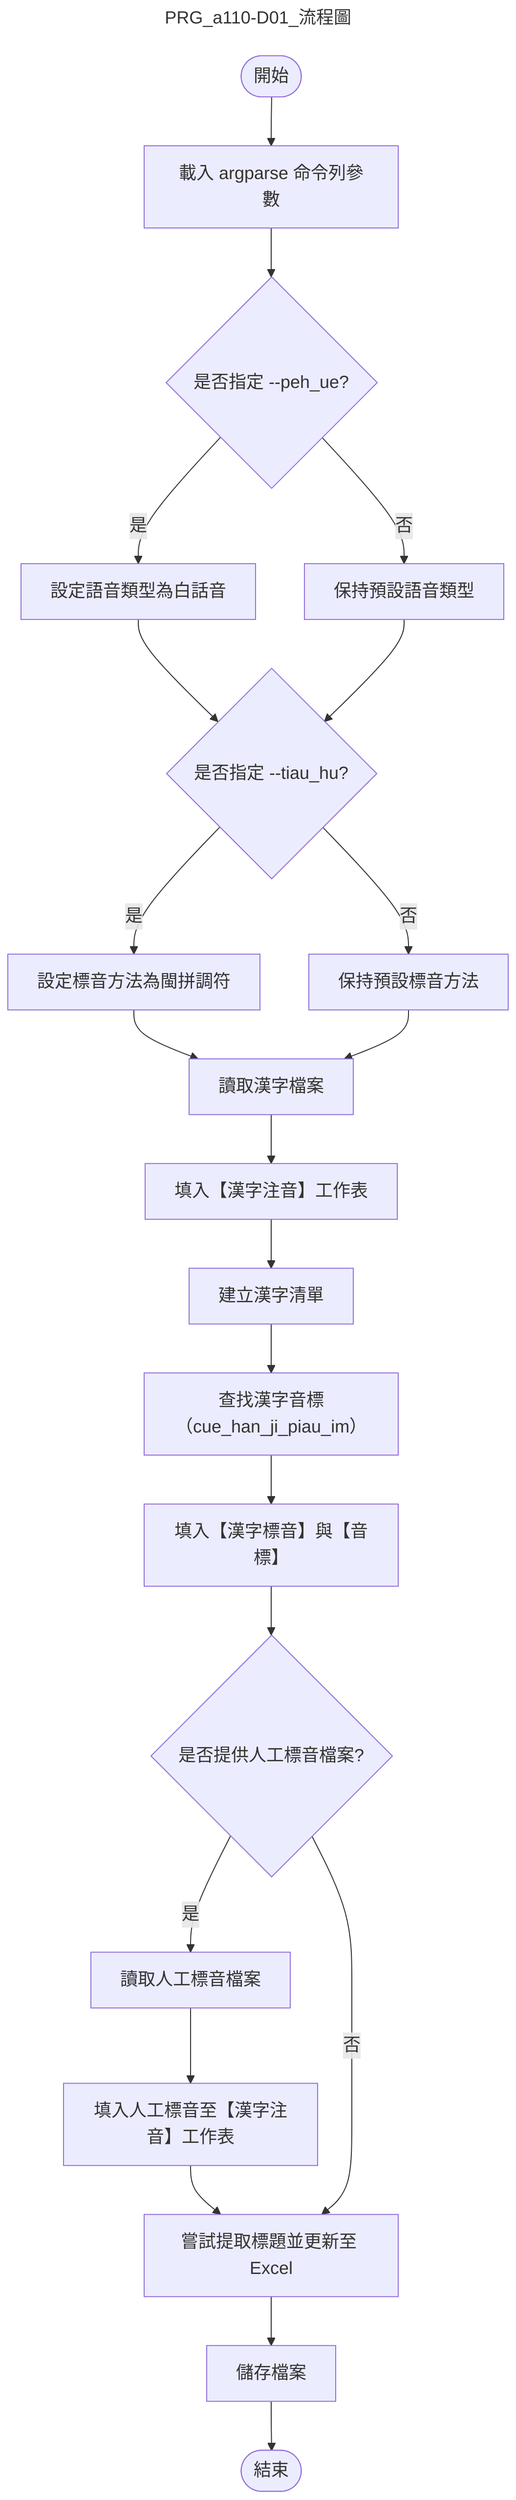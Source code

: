 ---
title: "PRG_a110-D01_流程圖"
---

%%{init: {
  "flowchart": { "useMaxWidth": false },
  "themeVariables": { "fontSize": "18px" }
}}%%

flowchart TD
    A([開始]) --> B[載入 argparse 命令列參數]

    B --> C{是否指定 --peh_ue?}
    C -->|是| D[設定語音類型為白話音]
    C -->|否| E[保持預設語音類型]

    D --> F{是否指定 --tiau_hu?}
    E --> F

    F -->|是| G[設定標音方法為閩拼調符]
    F -->|否| H[保持預設標音方法]

    G --> I[讀取漢字檔案]
    H --> I

    I --> J[填入【漢字注音】工作表]
    J --> K[建立漢字清單]
    K --> L[查找漢字音標（cue_han_ji_piau_im）]
    L --> M[填入【漢字標音】與【音標】]

    M --> N{是否提供人工標音檔案?}
    N -->|是| O[讀取人工標音檔案]
    O --> P[填入人工標音至【漢字注音】工作表]
    P --> Q[嘗試提取標題並更新至 Excel]
    N -->|否| Q

    Q --> R[儲存檔案]
    R --> S([結束])